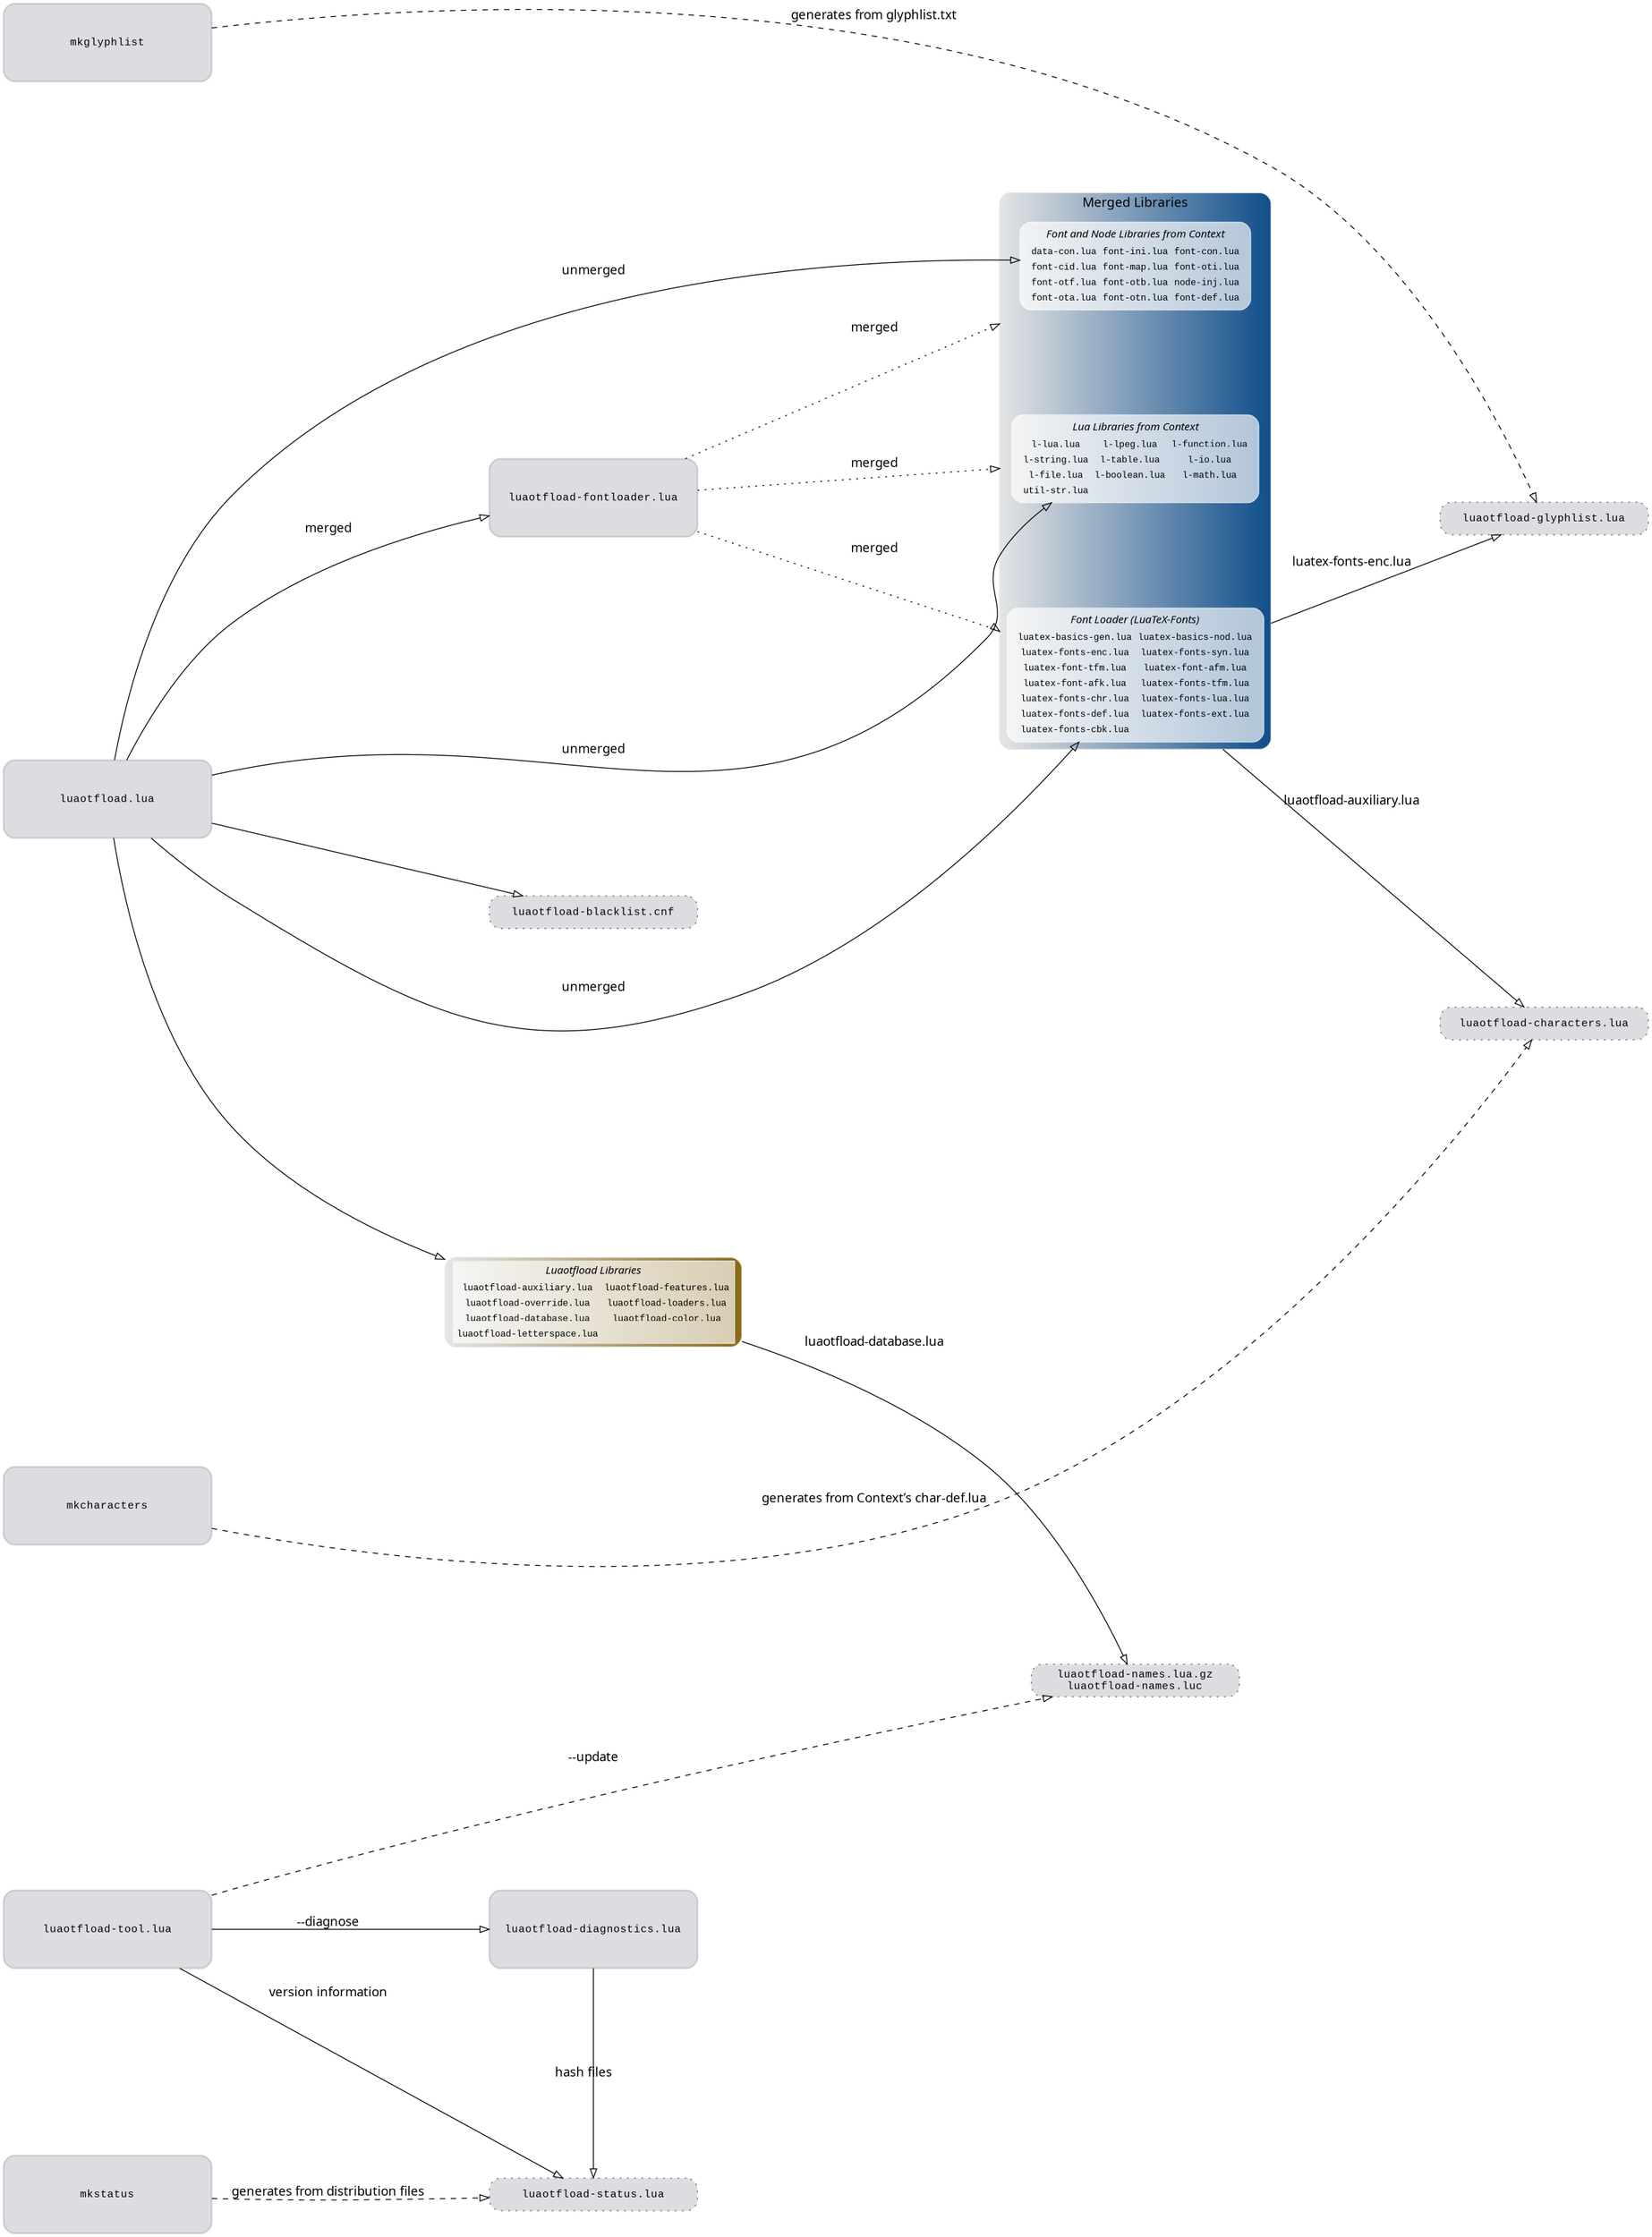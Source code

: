 strict digraph luaotfload_files { //looks weird with circo ...
    compound       = true;

//  label          = "Schematic of the files included in Luaotfload.";
//  labelloc       = "b";

    fontsize       = "14.4";
    labelfontname  = "Iwona Medium Regular";
    fontname       = "Iwona Light Regular";
    size           = "21cm";

    rankdir        = LR;
    ranksep  = 0.618;
    nodesep  = 1.618;

    edge [
        arrowhead = onormal,
        fontname  = "Iwona Cond Regular",
        penwidth  = 1.0,
    ];
    node [
        //penwidth = 0.7,
        fontname = "Liberation Mono",
        fontsize = 12,
    ];

/* ····································································
 * file structure
 * ································································· */
    fontdbutil  -> font_names   [label="--update",
                                 style=dashed]

    luaotfload -> otfl_fonts_merged   [label="merged"]
    luaotfload -> merged_lua_libs     [label="unmerged", style=solid]
    luaotfload -> merged_luatex_fonts [label="unmerged", style=solid]
    luaotfload -> merged_context_libs [label="unmerged", style=solid]

    luaotfload -> luaotfload_libs
    luaotfload -> otfl_blacklist_cnf

    otfl_fonts_merged -> merged_lua_libs     [label="merged",
                                              style=dotted,
                                              lhead=cluster_merged]
    otfl_fonts_merged -> merged_luatex_fonts [label="merged",
                                              style=dotted,
                                              lhead=cluster_merged]
    otfl_fonts_merged -> merged_context_libs [label="merged",
                                              style=dotted,
                                              lhead=cluster_merged]

    merged_luatex_fonts -> font_age [label="luatex-fonts-enc.lua",
                                     ltail=cluster_merged]

    fontdbutil -> fontdbutil_diagnostics [label="--diagnose"]

    fontdbutil -> status [label="version information"]

    fontdbutil_diagnostics -> status [constraint=no, label="hash files"]

    merged_luatex_fonts -> characters [label="luaotfload-auxiliary.lua",
                                       ltail=cluster_merged]

    luaotfload_libs -> font_names [label="luaotfload-database.lua"]

    mkstatus    -> status     [label="generates from distribution files",
                               style=dashed]

    mkglyphlist -> font_age     [label="generates from glyphlist.txt",
                                 style=dashed]

    mkcharacters -> characters     [label="generates from Context’s char-def.lua",
                                    style=dashed]

    subgraph { rank = same;
               mkcharacters;
               mkglyphlist;
               mkstatus;
               fontdbutil;
               luaotfload }

/* ····································································
 * main files
 * ································································· */

    fontdbutil        [label  = "luaotfload-tool.lua",
                       shape  = rect,
                       width  = "3.2cm",
                       height = "1.2cm",
                       color  = "#01012222",
                       style  = "filled,rounded",
                       penwidth=2]

    fontdbutil_diagnostics [label  = "luaotfload-diagnostics.lua",
                            shape  = rect,
                            width  = "3.2cm",
                            height = "1.2cm",
                            color  = "#01012222",
                            style  = "filled,rounded",
                            penwidth=2]

    mkstatus          [label  = "mkstatus",
                       shape  = rect,
                       width  = "3.2cm",
                       height = "1.2cm",
                       color  = "#01012222",
                       style  = "filled,rounded",
                       penwidth=2]

    mkglyphlist       [label  = "mkglyphlist",
                       shape  = rect,
                       width  = "3.2cm",
                       height = "1.2cm",
                       color  = "#01012222",
                       style  = "filled,rounded",
                       penwidth=2]

    mkcharacters      [label  = "mkcharacters",
                       shape  = rect,
                       width  = "3.2cm",
                       height = "1.2cm",
                       color  = "#01012222",
                       style  = "filled,rounded",
                       penwidth=2]

    luaotfload        [label  = "luaotfload.lua",
                       shape  = rect,
                       width  = "3.2cm",
                       height = "1.2cm",
                       color  = "#01012222",
                       style  = "filled,rounded",
                       penwidth=2]
    /*
     *otfl_fonts        [label = "luaotfload-fonts.lua",
     *                   shape = rect,
     *                   width  = "3.2cm",
     *                   height = "1.2cm",
     *                   color  = "#01012222",
     *                   style  = "filled,rounded",
     *                   penwidth=2]
     */
    otfl_fonts_merged [label = "luaotfload-fontloader.lua",
                       shape = rect,
                       width  = "3.2cm",
                       height = "1.2cm",
                       color  = "#01012222",
                       style  = "filled,rounded",
                       penwidth=2]

/* ····································································
 * luaotfload files
 * ································································· */

    characters [style      = "filled,dashed",
                shape      = rect,
                width      = "3.2cm",
                fillcolor  = "#01012222",
                color      = grey40,
                style      = "filled,dotted,rounded",
                label      = "luaotfload-characters.lua"]

    font_age [style      = "filled,dashed",
              shape      = rect,
              width      = "3.2cm",
              fillcolor  = "#01012222",
              color      = grey40,
              style      = "filled,dotted,rounded",
              label      = "luaotfload-glyphlist.lua"]

    font_names [style      = "filled,dashed",
                shape      = rect,
                width      = "3.2cm",
                fillcolor  = "#01012222",
                color      = grey40,
                style      = "filled,dotted,rounded",
                label      = "luaotfload-names.lua.gz\nluaotfload-names.luc"]

    status [style      = "filled,dashed",
            shape      = rect,
            width      = "3.2cm",
            fillcolor  = "#01012222",
            color      = grey40,
            style      = "filled,dotted,rounded",
            label      = "luaotfload-status.lua"]

    otfl_blacklist_cnf [style      = "filled,dashed",
                        shape      = rect,
                        width      = "3.2cm",
                        fillcolor  = "#01012222",
                        color      = grey40,
                        style      = "filled,dotted,rounded",
                        label      = "luaotfload-blacklist.cnf"]

    luaotfload_libs [
        shape      = box,
        style      = "filled,rounded",
        color      = "grey90:goldenrod4",
        fontsize   = 10,
        label      = <
            <table cellborder="0" bgcolor="#FFFFFFAA">
                <th> <td colspan="2"> <font point-size="12" face="Iwona Italic">Luaotfload Libraries</font> </td> </th>
                <tr> <td>luaotfload-auxiliary.lua</td>    <td>luaotfload-features.lua</td>    </tr>
                <tr> <td>luaotfload-override.lua</td>     <td>luaotfload-loaders.lua</td>     </tr>
                <tr> <td>luaotfload-database.lua</td>     <td>luaotfload-color.lua</td>       </tr>
                <tr> <td>luaotfload-letterspace.lua</td>                                      </tr>
            </table>
        >,
    ]

/* ····································································
 * merged files
 * ································································· */

   subgraph cluster_merged {
       node [style=filled, color=white];
       style     = "filled,rounded";
       color     = "grey90:dodgerblue4";
       //nodesep   = "3.0";
       rank      = same;
       label     = "Merged Libraries";
       gradientangle=0;
       merged_lua_libs;
       merged_luatex_fonts;
       merged_context_libs;
   }

    otfl_fonts_merged -> merged_lua_libs
    otfl_fonts_merged -> merged_luatex_fonts
    otfl_fonts_merged -> merged_context_libs

    merged_lua_libs [
        shape      = box,
        style      = "filled,rounded",
        color      = "#FFFFFFAA",
        fontsize   = 10,
        label      = <
            <table border="0">
                <th> <td colspan="3"> <font point-size="12" face="Iwona Italic">Lua Libraries from Context</font> </td> </th>
                <tr> <td>l-lua.lua</td>     <td>l-lpeg.lua</td>    <td>l-function.lua</td>  </tr>
                <tr> <td>l-string.lua</td>  <td>l-table.lua</td>   <td>l-io.lua</td>        </tr>
                <tr> <td>l-file.lua</td>    <td>l-boolean.lua</td> <td>l-math.lua</td>      </tr>
                <tr> <td>util-str.lua</td>                                                  </tr>
            </table>
        >,
    ]

    merged_luatex_fonts [
        shape      = box,
        style      = "filled,rounded",
        color      = "#FFFFFFAA",
        fontsize   = 10,
        label      = <
            <table border="0">
                <th> <td colspan="2"> <font point-size="12" face="Iwona Italic">Font Loader (LuaTeX-Fonts)</font> </td> </th>
                <tr> <td>luatex-basics-gen.lua</td> <td>luatex-basics-nod.lua</td> </tr>
                <tr> <td>luatex-fonts-enc.lua</td>  <td>luatex-fonts-syn.lua</td>  </tr>
                <tr> <td>luatex-font-tfm.lua</td>   <td>luatex-font-afm.lua</td>   </tr>
                <tr> <td>luatex-font-afk.lua</td>   <td>luatex-fonts-tfm.lua</td>  </tr>
                <tr> <td>luatex-fonts-chr.lua</td>  <td>luatex-fonts-lua.lua</td>  </tr>
                <tr> <td>luatex-fonts-def.lua</td>  <td>luatex-fonts-ext.lua</td>  </tr>
                <tr> <td>luatex-fonts-cbk.lua</td>                                 </tr>
 
 
 
            </table>
        >,
    ]

    merged_context_libs [
        shape      = box,
        style      = "filled,rounded",
        color      = "#FFFFFFAA",
        fontsize   = 10,
        label      = <
            <table border="0">
                <th> <td colspan="3"> <font point-size="12" face="Iwona Italic"> Font and Node Libraries from Context </font> </td> </th>
                <tr> <td>data-con.lua</td> <td>font-ini.lua</td> <td>font-con.lua</td> </tr>
                <tr> <td>font-cid.lua</td> <td>font-map.lua</td> <td>font-oti.lua</td> </tr>
                <tr> <td>font-otf.lua</td> <td>font-otb.lua</td> <td>node-inj.lua</td> </tr>
                <tr> <td>font-ota.lua</td> <td>font-otn.lua</td> <td>font-def.lua</td> </tr>
            </table>
        >,
    ]
}

// vim:ft=dot:sw=4:ts=4:expandtab
